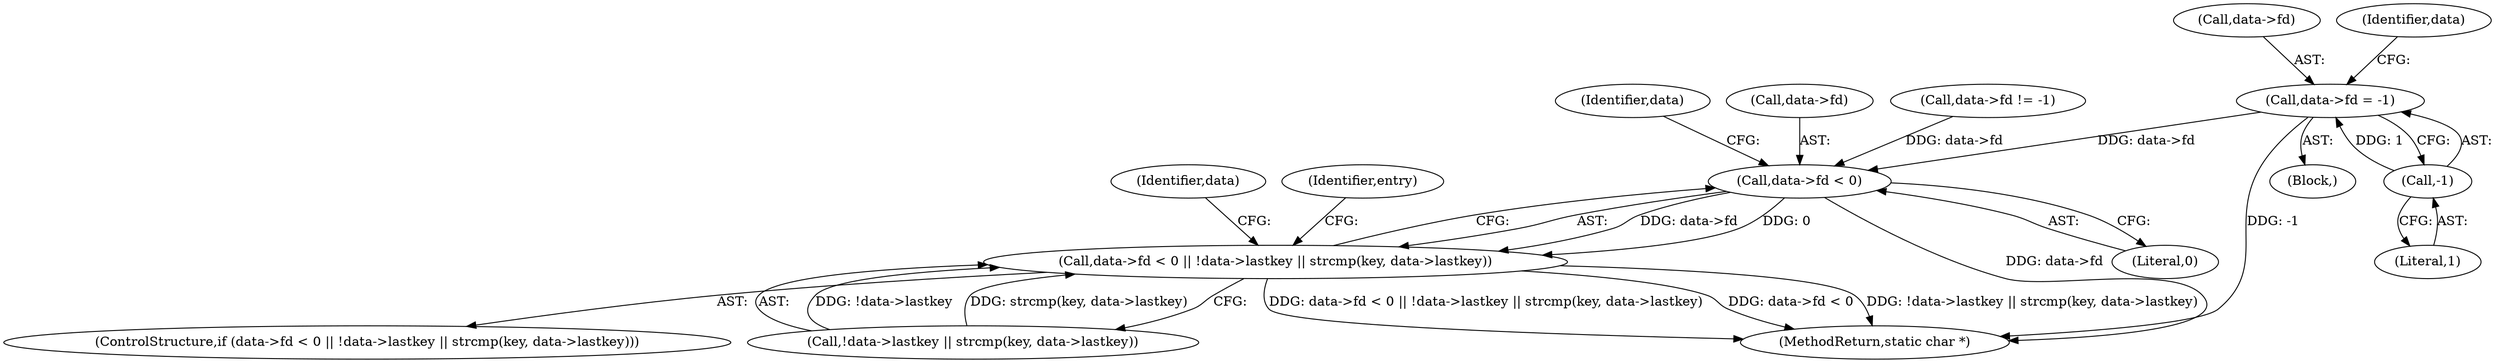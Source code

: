 digraph "0_php_25e8fcc88fa20dc9d4c47184471003f436927cde@pointer" {
"1000337" [label="(Call,data->fd = -1)"];
"1000341" [label="(Call,-1)"];
"1000347" [label="(Call,data->fd < 0)"];
"1000346" [label="(Call,data->fd < 0 || !data->lastkey || strcmp(key, data->lastkey))"];
"1000347" [label="(Call,data->fd < 0)"];
"1000351" [label="(Literal,0)"];
"1000346" [label="(Call,data->fd < 0 || !data->lastkey || strcmp(key, data->lastkey))"];
"1000471" [label="(Identifier,entry)"];
"1000321" [label="(Call,data->fd != -1)"];
"1000355" [label="(Identifier,data)"];
"1000342" [label="(Literal,1)"];
"1000337" [label="(Call,data->fd = -1)"];
"1000348" [label="(Call,data->fd)"];
"1000365" [label="(Identifier,data)"];
"1000504" [label="(MethodReturn,static char *)"];
"1000341" [label="(Call,-1)"];
"1000345" [label="(ControlStructure,if (data->fd < 0 || !data->lastkey || strcmp(key, data->lastkey)))"];
"1000338" [label="(Call,data->fd)"];
"1000349" [label="(Identifier,data)"];
"1000352" [label="(Call,!data->lastkey || strcmp(key, data->lastkey))"];
"1000327" [label="(Block,)"];
"1000337" -> "1000327"  [label="AST: "];
"1000337" -> "1000341"  [label="CFG: "];
"1000338" -> "1000337"  [label="AST: "];
"1000341" -> "1000337"  [label="AST: "];
"1000349" -> "1000337"  [label="CFG: "];
"1000337" -> "1000504"  [label="DDG: -1"];
"1000341" -> "1000337"  [label="DDG: 1"];
"1000337" -> "1000347"  [label="DDG: data->fd"];
"1000341" -> "1000342"  [label="CFG: "];
"1000342" -> "1000341"  [label="AST: "];
"1000347" -> "1000346"  [label="AST: "];
"1000347" -> "1000351"  [label="CFG: "];
"1000348" -> "1000347"  [label="AST: "];
"1000351" -> "1000347"  [label="AST: "];
"1000355" -> "1000347"  [label="CFG: "];
"1000346" -> "1000347"  [label="CFG: "];
"1000347" -> "1000504"  [label="DDG: data->fd"];
"1000347" -> "1000346"  [label="DDG: data->fd"];
"1000347" -> "1000346"  [label="DDG: 0"];
"1000321" -> "1000347"  [label="DDG: data->fd"];
"1000346" -> "1000345"  [label="AST: "];
"1000346" -> "1000352"  [label="CFG: "];
"1000352" -> "1000346"  [label="AST: "];
"1000365" -> "1000346"  [label="CFG: "];
"1000471" -> "1000346"  [label="CFG: "];
"1000346" -> "1000504"  [label="DDG: data->fd < 0"];
"1000346" -> "1000504"  [label="DDG: !data->lastkey || strcmp(key, data->lastkey)"];
"1000346" -> "1000504"  [label="DDG: data->fd < 0 || !data->lastkey || strcmp(key, data->lastkey)"];
"1000352" -> "1000346"  [label="DDG: !data->lastkey"];
"1000352" -> "1000346"  [label="DDG: strcmp(key, data->lastkey)"];
}
